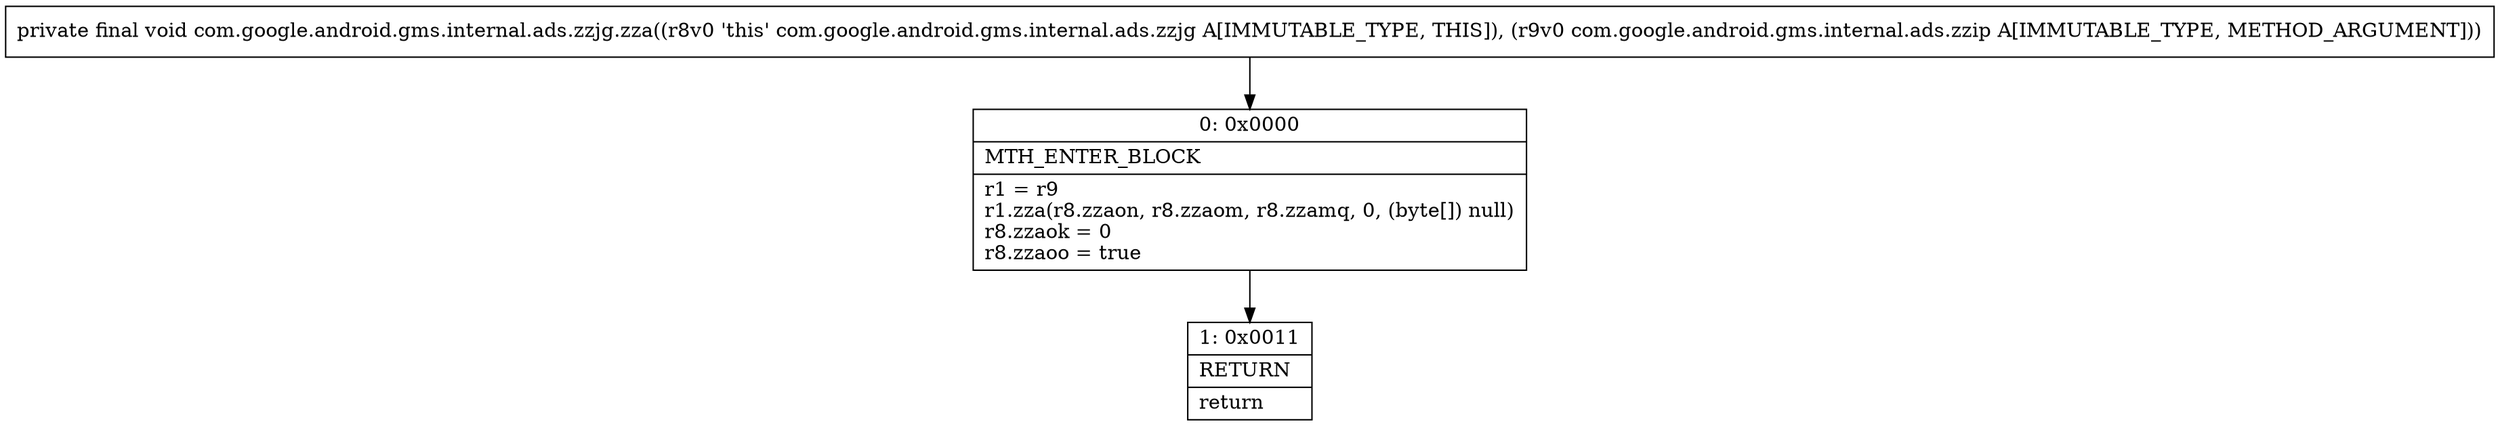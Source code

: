 digraph "CFG forcom.google.android.gms.internal.ads.zzjg.zza(Lcom\/google\/android\/gms\/internal\/ads\/zzip;)V" {
Node_0 [shape=record,label="{0\:\ 0x0000|MTH_ENTER_BLOCK\l|r1 = r9\lr1.zza(r8.zzaon, r8.zzaom, r8.zzamq, 0, (byte[]) null)\lr8.zzaok = 0\lr8.zzaoo = true\l}"];
Node_1 [shape=record,label="{1\:\ 0x0011|RETURN\l|return\l}"];
MethodNode[shape=record,label="{private final void com.google.android.gms.internal.ads.zzjg.zza((r8v0 'this' com.google.android.gms.internal.ads.zzjg A[IMMUTABLE_TYPE, THIS]), (r9v0 com.google.android.gms.internal.ads.zzip A[IMMUTABLE_TYPE, METHOD_ARGUMENT])) }"];
MethodNode -> Node_0;
Node_0 -> Node_1;
}

